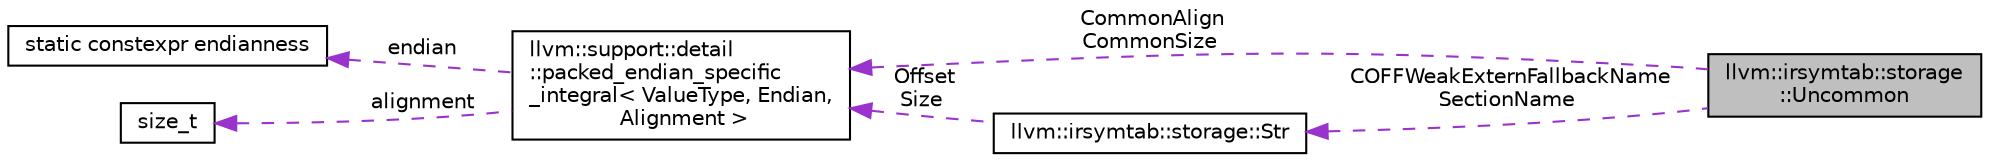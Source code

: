 digraph "llvm::irsymtab::storage::Uncommon"
{
 // LATEX_PDF_SIZE
  bgcolor="transparent";
  edge [fontname="Helvetica",fontsize="10",labelfontname="Helvetica",labelfontsize="10"];
  node [fontname="Helvetica",fontsize="10",shape="box"];
  rankdir="LR";
  Node1 [label="llvm::irsymtab::storage\l::Uncommon",height=0.2,width=0.4,color="black", fillcolor="grey75", style="filled", fontcolor="black",tooltip="This data structure contains rarely used symbol fields and is optionally referenced by a Symbol."];
  Node2 -> Node1 [dir="back",color="darkorchid3",fontsize="10",style="dashed",label=" CommonAlign\nCommonSize" ,fontname="Helvetica"];
  Node2 [label="llvm::support::detail\l::packed_endian_specific\l_integral\< ValueType, Endian,\l Alignment \>",height=0.2,width=0.4,color="black",URL="$structllvm_1_1support_1_1detail_1_1packed__endian__specific__integral.html",tooltip=" "];
  Node3 -> Node2 [dir="back",color="darkorchid3",fontsize="10",style="dashed",label=" endian" ,fontname="Helvetica"];
  Node3 [label="static constexpr endianness",height=0.2,width=0.4,color="black",tooltip=" "];
  Node4 -> Node2 [dir="back",color="darkorchid3",fontsize="10",style="dashed",label=" alignment" ,fontname="Helvetica"];
  Node4 [label="size_t",height=0.2,width=0.4,color="black",tooltip=" "];
  Node5 -> Node1 [dir="back",color="darkorchid3",fontsize="10",style="dashed",label=" COFFWeakExternFallbackName\nSectionName" ,fontname="Helvetica"];
  Node5 [label="llvm::irsymtab::storage::Str",height=0.2,width=0.4,color="black",URL="$structllvm_1_1irsymtab_1_1storage_1_1Str.html",tooltip="A reference to a string in the string table."];
  Node2 -> Node5 [dir="back",color="darkorchid3",fontsize="10",style="dashed",label=" Offset\nSize" ,fontname="Helvetica"];
}
